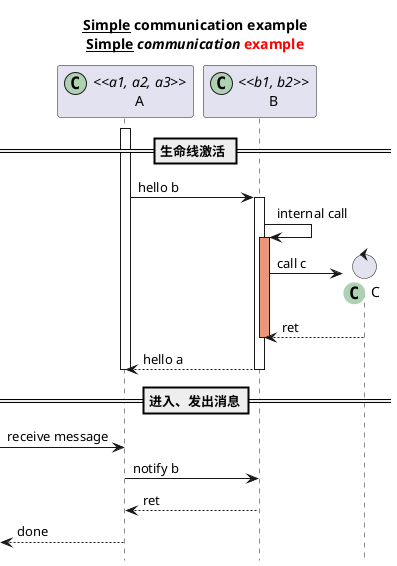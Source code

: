 @startuml

'这个参数改变<<>>显示的样子
skinparam guillemet false

title
__Simple__ **communication** example
<u>Simple</u> <i>communication</i> <font color=red>example</font>
end title

participant A <<(C,#ADD1B2)a1, a2, a3>>
participant B <<(C,#ADD1B2)b1, b2>>

== 生命线激活 ==
activate A

A -> B : hello b
activate B

B -> B : internal call
activate B #DarkSalmon

create control C <<(C,#ADD1B2)>>
B -> C : call c
C --> B : ret
deactivate B

B --> A : hello a
deactivate B

deactivate A

== 进入、发出消息==

[-> A : receive message
A -> B : notify b
B --> A : ret
[<-- A : done


hide footbox
@enduml
